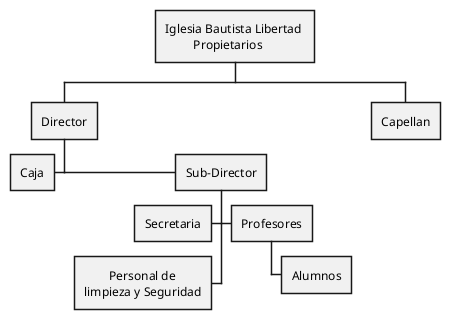@startwbs
'skinparam BackgroundColor transparent

* Iglesia Bautista Libertad \n\t Propietarios
** Director
***< Caja
*** Sub-Director
****< Secretaria
**** Profesores
***** Alumnos
****< \tPersonal de\nlimpieza y Seguridad
** Capellan

@endwb
